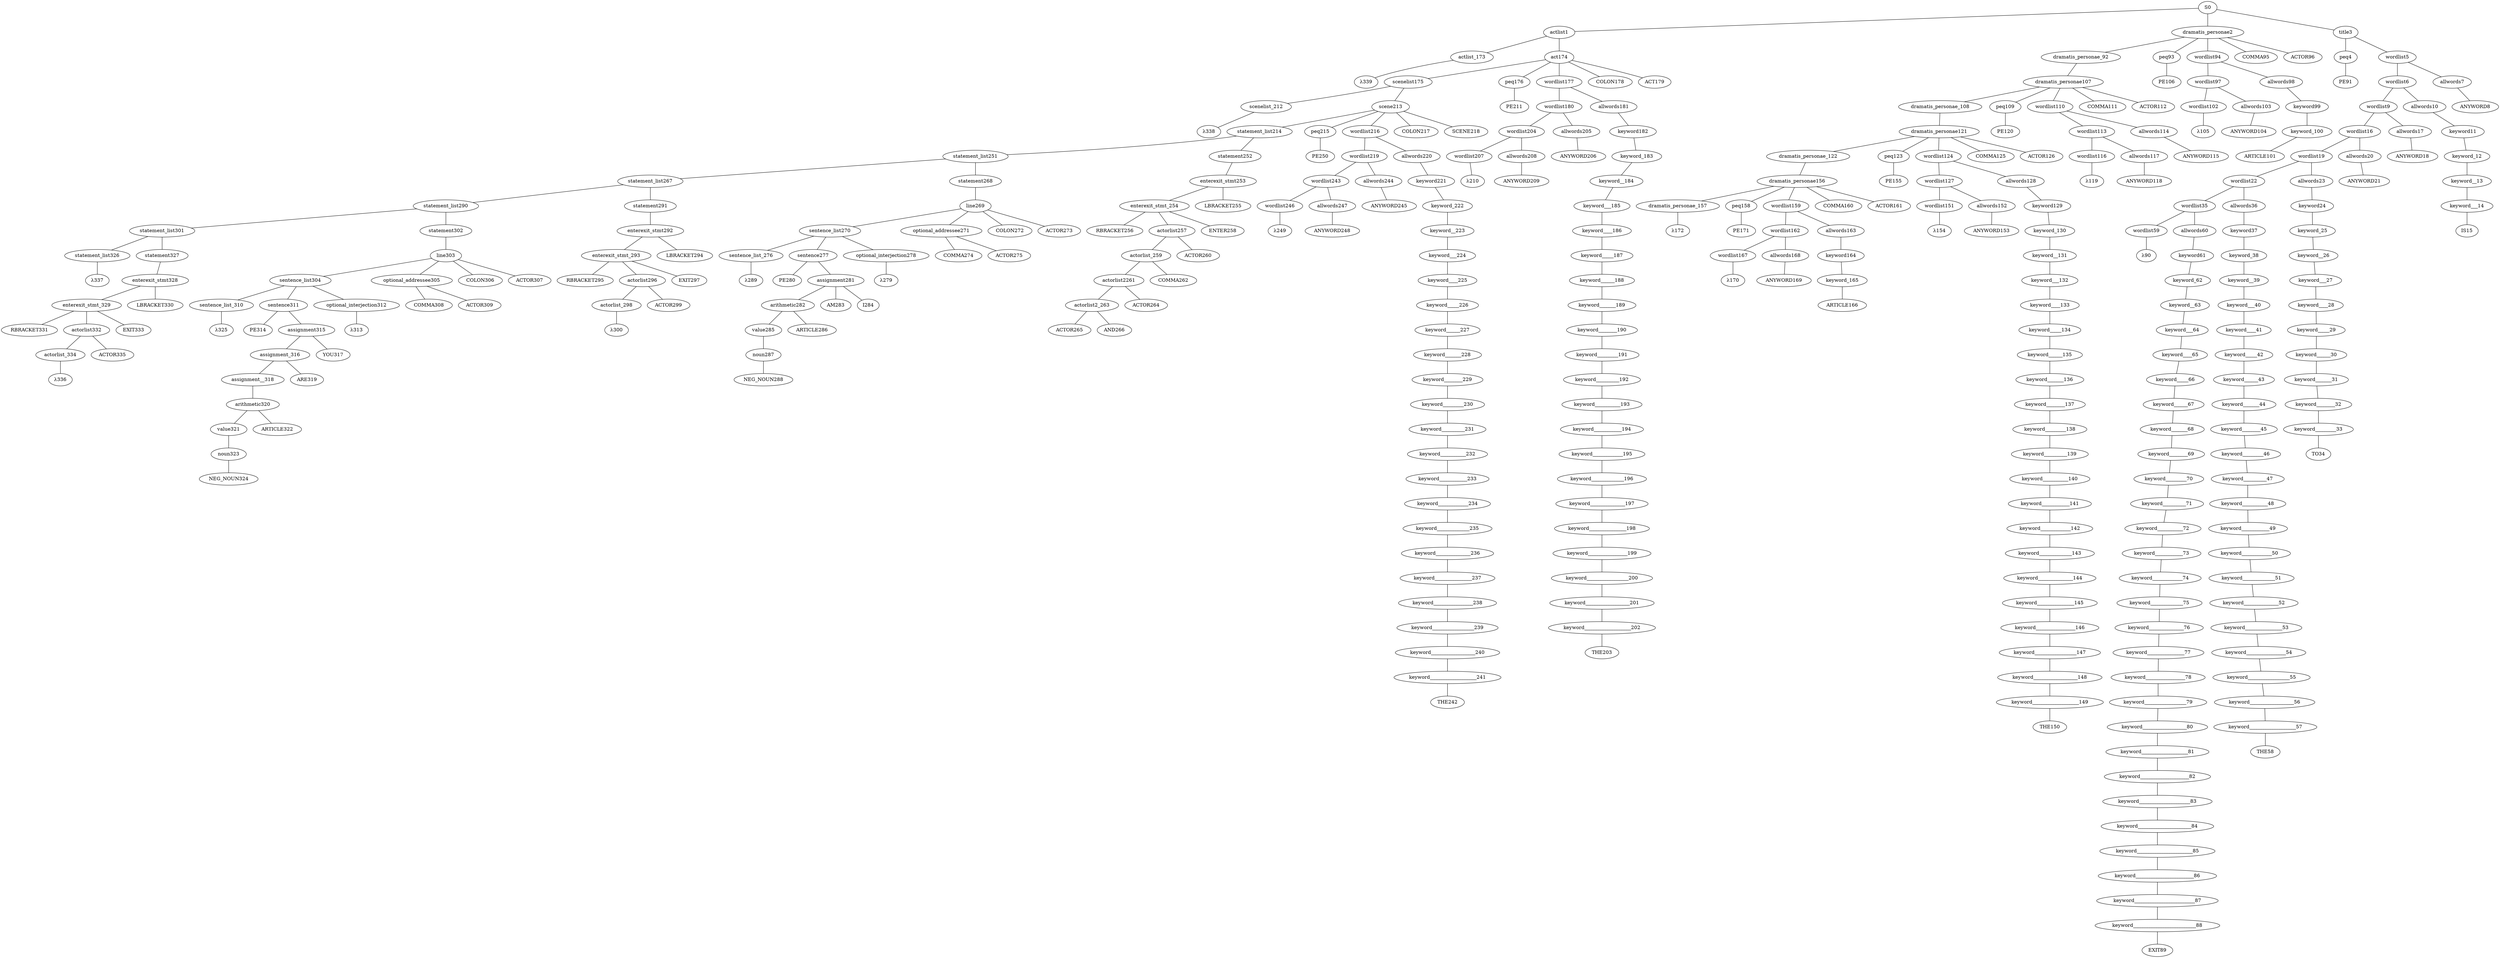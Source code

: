 strict graph {
	S0 -- actlist1
	S0 -- dramatis_personae2
	S0 -- title3

	title3 -- peq4
	title3 -- wordlist5

	wordlist5 -- wordlist6
	wordlist5 -- allwords7

	allwords7 -- ANYWORD8


	wordlist6 -- wordlist9
	wordlist6 -- allwords10

	allwords10 -- keyword11

	keyword11 -- keyword_12

	keyword_12 -- keyword__13

	keyword__13 -- keyword___14

	keyword___14 -- IS15


	wordlist9 -- wordlist16
	wordlist9 -- allwords17

	allwords17 -- ANYWORD18


	wordlist16 -- wordlist19
	wordlist16 -- allwords20

	allwords20 -- ANYWORD21


	wordlist19 -- wordlist22
	wordlist19 -- allwords23

	allwords23 -- keyword24

	keyword24 -- keyword_25

	keyword_25 -- keyword__26

	keyword__26 -- keyword___27

	keyword___27 -- keyword____28

	keyword____28 -- keyword_____29

	keyword_____29 -- keyword______30

	keyword______30 -- keyword_______31

	keyword_______31 -- keyword________32

	keyword________32 -- keyword_________33

	keyword_________33 -- TO34


	wordlist22 -- wordlist35
	wordlist22 -- allwords36

	allwords36 -- keyword37

	keyword37 -- keyword_38

	keyword_38 -- keyword__39

	keyword__39 -- keyword___40

	keyword___40 -- keyword____41

	keyword____41 -- keyword_____42

	keyword_____42 -- keyword______43

	keyword______43 -- keyword_______44

	keyword_______44 -- keyword________45

	keyword________45 -- keyword_________46

	keyword_________46 -- keyword__________47

	keyword__________47 -- keyword___________48

	keyword___________48 -- keyword____________49

	keyword____________49 -- keyword_____________50

	keyword_____________50 -- keyword______________51

	keyword______________51 -- keyword_______________52

	keyword_______________52 -- keyword________________53

	keyword________________53 -- keyword_________________54

	keyword_________________54 -- keyword__________________55

	keyword__________________55 -- keyword___________________56

	keyword___________________56 -- keyword____________________57

	keyword____________________57 -- THE58


	wordlist35 -- wordlist59
	wordlist35 -- allwords60

	allwords60 -- keyword61

	keyword61 -- keyword_62

	keyword_62 -- keyword__63

	keyword__63 -- keyword___64

	keyword___64 -- keyword____65

	keyword____65 -- keyword_____66

	keyword_____66 -- keyword______67

	keyword______67 -- keyword_______68

	keyword_______68 -- keyword________69

	keyword________69 -- keyword_________70

	keyword_________70 -- keyword__________71

	keyword__________71 -- keyword___________72

	keyword___________72 -- keyword____________73

	keyword____________73 -- keyword_____________74

	keyword_____________74 -- keyword______________75

	keyword______________75 -- keyword_______________76

	keyword_______________76 -- keyword________________77

	keyword________________77 -- keyword_________________78

	keyword_________________78 -- keyword__________________79

	keyword__________________79 -- keyword___________________80

	keyword___________________80 -- keyword____________________81

	keyword____________________81 -- keyword_____________________82

	keyword_____________________82 -- keyword______________________83

	keyword______________________83 -- keyword_______________________84

	keyword_______________________84 -- keyword________________________85

	keyword________________________85 -- keyword_________________________86

	keyword_________________________86 -- keyword__________________________87

	keyword__________________________87 -- keyword___________________________88

	keyword___________________________88 -- EXIT89


	wordlist59 -- λ90

	peq4 -- PE91


	dramatis_personae2 -- dramatis_personae_92
	dramatis_personae2 -- peq93
	dramatis_personae2 -- wordlist94
	dramatis_personae2 -- COMMA95
	dramatis_personae2 -- ACTOR96



	wordlist94 -- wordlist97
	wordlist94 -- allwords98

	allwords98 -- keyword99

	keyword99 -- keyword_100

	keyword_100 -- ARTICLE101


	wordlist97 -- wordlist102
	wordlist97 -- allwords103

	allwords103 -- ANYWORD104


	wordlist102 -- λ105

	peq93 -- PE106


	dramatis_personae_92 -- dramatis_personae107

	dramatis_personae107 -- dramatis_personae_108
	dramatis_personae107 -- peq109
	dramatis_personae107 -- wordlist110
	dramatis_personae107 -- COMMA111
	dramatis_personae107 -- ACTOR112



	wordlist110 -- wordlist113
	wordlist110 -- allwords114

	allwords114 -- ANYWORD115


	wordlist113 -- wordlist116
	wordlist113 -- allwords117

	allwords117 -- ANYWORD118


	wordlist116 -- λ119

	peq109 -- PE120


	dramatis_personae_108 -- dramatis_personae121

	dramatis_personae121 -- dramatis_personae_122
	dramatis_personae121 -- peq123
	dramatis_personae121 -- wordlist124
	dramatis_personae121 -- COMMA125
	dramatis_personae121 -- ACTOR126



	wordlist124 -- wordlist127
	wordlist124 -- allwords128

	allwords128 -- keyword129

	keyword129 -- keyword_130

	keyword_130 -- keyword__131

	keyword__131 -- keyword___132

	keyword___132 -- keyword____133

	keyword____133 -- keyword_____134

	keyword_____134 -- keyword______135

	keyword______135 -- keyword_______136

	keyword_______136 -- keyword________137

	keyword________137 -- keyword_________138

	keyword_________138 -- keyword__________139

	keyword__________139 -- keyword___________140

	keyword___________140 -- keyword____________141

	keyword____________141 -- keyword_____________142

	keyword_____________142 -- keyword______________143

	keyword______________143 -- keyword_______________144

	keyword_______________144 -- keyword________________145

	keyword________________145 -- keyword_________________146

	keyword_________________146 -- keyword__________________147

	keyword__________________147 -- keyword___________________148

	keyword___________________148 -- keyword____________________149

	keyword____________________149 -- THE150


	wordlist127 -- wordlist151
	wordlist127 -- allwords152

	allwords152 -- ANYWORD153


	wordlist151 -- λ154

	peq123 -- PE155


	dramatis_personae_122 -- dramatis_personae156

	dramatis_personae156 -- dramatis_personae_157
	dramatis_personae156 -- peq158
	dramatis_personae156 -- wordlist159
	dramatis_personae156 -- COMMA160
	dramatis_personae156 -- ACTOR161



	wordlist159 -- wordlist162
	wordlist159 -- allwords163

	allwords163 -- keyword164

	keyword164 -- keyword_165

	keyword_165 -- ARTICLE166


	wordlist162 -- wordlist167
	wordlist162 -- allwords168

	allwords168 -- ANYWORD169


	wordlist167 -- λ170

	peq158 -- PE171


	dramatis_personae_157 -- λ172

	actlist1 -- actlist_173
	actlist1 -- act174

	act174 -- scenelist175
	act174 -- peq176
	act174 -- wordlist177
	act174 -- COLON178
	act174 -- ACT179



	wordlist177 -- wordlist180
	wordlist177 -- allwords181

	allwords181 -- keyword182

	keyword182 -- keyword_183

	keyword_183 -- keyword__184

	keyword__184 -- keyword___185

	keyword___185 -- keyword____186

	keyword____186 -- keyword_____187

	keyword_____187 -- keyword______188

	keyword______188 -- keyword_______189

	keyword_______189 -- keyword________190

	keyword________190 -- keyword_________191

	keyword_________191 -- keyword__________192

	keyword__________192 -- keyword___________193

	keyword___________193 -- keyword____________194

	keyword____________194 -- keyword_____________195

	keyword_____________195 -- keyword______________196

	keyword______________196 -- keyword_______________197

	keyword_______________197 -- keyword________________198

	keyword________________198 -- keyword_________________199

	keyword_________________199 -- keyword__________________200

	keyword__________________200 -- keyword___________________201

	keyword___________________201 -- keyword____________________202

	keyword____________________202 -- THE203


	wordlist180 -- wordlist204
	wordlist180 -- allwords205

	allwords205 -- ANYWORD206


	wordlist204 -- wordlist207
	wordlist204 -- allwords208

	allwords208 -- ANYWORD209


	wordlist207 -- λ210

	peq176 -- PE211


	scenelist175 -- scenelist_212
	scenelist175 -- scene213

	scene213 -- statement_list214
	scene213 -- peq215
	scene213 -- wordlist216
	scene213 -- COLON217
	scene213 -- SCENE218



	wordlist216 -- wordlist219
	wordlist216 -- allwords220

	allwords220 -- keyword221

	keyword221 -- keyword_222

	keyword_222 -- keyword__223

	keyword__223 -- keyword___224

	keyword___224 -- keyword____225

	keyword____225 -- keyword_____226

	keyword_____226 -- keyword______227

	keyword______227 -- keyword_______228

	keyword_______228 -- keyword________229

	keyword________229 -- keyword_________230

	keyword_________230 -- keyword__________231

	keyword__________231 -- keyword___________232

	keyword___________232 -- keyword____________233

	keyword____________233 -- keyword_____________234

	keyword_____________234 -- keyword______________235

	keyword______________235 -- keyword_______________236

	keyword_______________236 -- keyword________________237

	keyword________________237 -- keyword_________________238

	keyword_________________238 -- keyword__________________239

	keyword__________________239 -- keyword___________________240

	keyword___________________240 -- keyword____________________241

	keyword____________________241 -- THE242


	wordlist219 -- wordlist243
	wordlist219 -- allwords244

	allwords244 -- ANYWORD245


	wordlist243 -- wordlist246
	wordlist243 -- allwords247

	allwords247 -- ANYWORD248


	wordlist246 -- λ249

	peq215 -- PE250


	statement_list214 -- statement_list251
	statement_list214 -- statement252

	statement252 -- enterexit_stmt253

	enterexit_stmt253 -- enterexit_stmt_254
	enterexit_stmt253 -- LBRACKET255


	enterexit_stmt_254 -- RBRACKET256
	enterexit_stmt_254 -- actorlist257
	enterexit_stmt_254 -- ENTER258


	actorlist257 -- actorlist_259
	actorlist257 -- ACTOR260


	actorlist_259 -- actorlist2261
	actorlist_259 -- COMMA262


	actorlist2261 -- actorlist2_263
	actorlist2261 -- ACTOR264


	actorlist2_263 -- ACTOR265
	actorlist2_263 -- AND266




	statement_list251 -- statement_list267
	statement_list251 -- statement268

	statement268 -- line269

	line269 -- sentence_list270
	line269 -- optional_addressee271
	line269 -- COLON272
	line269 -- ACTOR273



	optional_addressee271 -- COMMA274
	optional_addressee271 -- ACTOR275



	sentence_list270 -- sentence_list_276
	sentence_list270 -- sentence277
	sentence_list270 -- optional_interjection278

	optional_interjection278 -- λ279

	sentence277 -- PE280
	sentence277 -- assignment281

	assignment281 -- arithmetic282
	assignment281 -- AM283
	assignment281 -- I284



	arithmetic282 -- value285
	arithmetic282 -- ARTICLE286


	value285 -- noun287

	noun287 -- NEG_NOUN288



	sentence_list_276 -- λ289

	statement_list267 -- statement_list290
	statement_list267 -- statement291

	statement291 -- enterexit_stmt292

	enterexit_stmt292 -- enterexit_stmt_293
	enterexit_stmt292 -- LBRACKET294


	enterexit_stmt_293 -- RBRACKET295
	enterexit_stmt_293 -- actorlist296
	enterexit_stmt_293 -- EXIT297


	actorlist296 -- actorlist_298
	actorlist296 -- ACTOR299


	actorlist_298 -- λ300


	statement_list290 -- statement_list301
	statement_list290 -- statement302

	statement302 -- line303

	line303 -- sentence_list304
	line303 -- optional_addressee305
	line303 -- COLON306
	line303 -- ACTOR307



	optional_addressee305 -- COMMA308
	optional_addressee305 -- ACTOR309



	sentence_list304 -- sentence_list_310
	sentence_list304 -- sentence311
	sentence_list304 -- optional_interjection312

	optional_interjection312 -- λ313

	sentence311 -- PE314
	sentence311 -- assignment315

	assignment315 -- assignment_316
	assignment315 -- YOU317


	assignment_316 -- assignment__318
	assignment_316 -- ARE319


	assignment__318 -- arithmetic320

	arithmetic320 -- value321
	arithmetic320 -- ARTICLE322


	value321 -- noun323

	noun323 -- NEG_NOUN324



	sentence_list_310 -- λ325

	statement_list301 -- statement_list326
	statement_list301 -- statement327

	statement327 -- enterexit_stmt328

	enterexit_stmt328 -- enterexit_stmt_329
	enterexit_stmt328 -- LBRACKET330


	enterexit_stmt_329 -- RBRACKET331
	enterexit_stmt_329 -- actorlist332
	enterexit_stmt_329 -- EXIT333


	actorlist332 -- actorlist_334
	actorlist332 -- ACTOR335


	actorlist_334 -- λ336


	statement_list326 -- λ337

	scenelist_212 -- λ338

	actlist_173 -- λ339


}